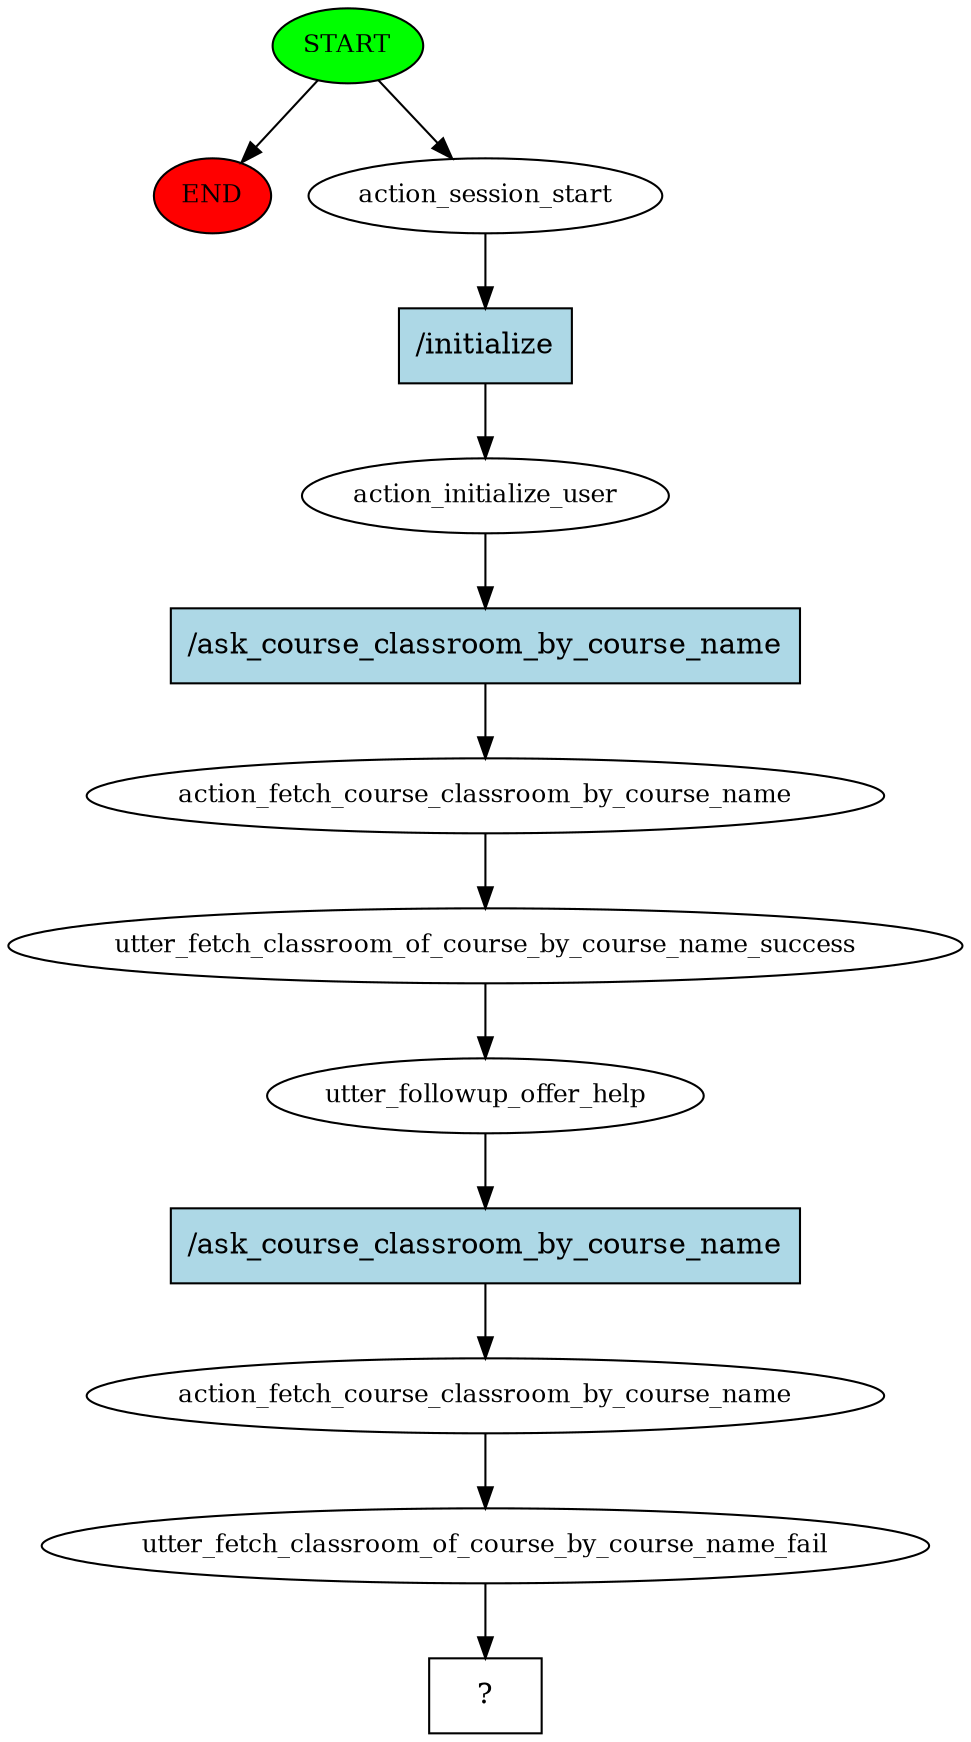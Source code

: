 digraph  {
0 [class="start active", fillcolor=green, fontsize=12, label=START, style=filled];
"-1" [class=end, fillcolor=red, fontsize=12, label=END, style=filled];
1 [class=active, fontsize=12, label=action_session_start];
2 [class=active, fontsize=12, label=action_initialize_user];
3 [class=active, fontsize=12, label=action_fetch_course_classroom_by_course_name];
4 [class=active, fontsize=12, label=utter_fetch_classroom_of_course_by_course_name_success];
5 [class=active, fontsize=12, label=utter_followup_offer_help];
6 [class=active, fontsize=12, label=action_fetch_course_classroom_by_course_name];
7 [class=active, fontsize=12, label=utter_fetch_classroom_of_course_by_course_name_fail];
8 [class="intent dashed active", label="  ?  ", shape=rect];
9 [class="intent active", fillcolor=lightblue, label="/initialize", shape=rect, style=filled];
10 [class="intent active", fillcolor=lightblue, label="/ask_course_classroom_by_course_name", shape=rect, style=filled];
11 [class="intent active", fillcolor=lightblue, label="/ask_course_classroom_by_course_name", shape=rect, style=filled];
0 -> "-1"  [class="", key=NONE, label=""];
0 -> 1  [class=active, key=NONE, label=""];
1 -> 9  [class=active, key=0];
2 -> 10  [class=active, key=0];
3 -> 4  [class=active, key=NONE, label=""];
4 -> 5  [class=active, key=NONE, label=""];
5 -> 11  [class=active, key=0];
6 -> 7  [class=active, key=NONE, label=""];
7 -> 8  [class=active, key=NONE, label=""];
9 -> 2  [class=active, key=0];
10 -> 3  [class=active, key=0];
11 -> 6  [class=active, key=0];
}
